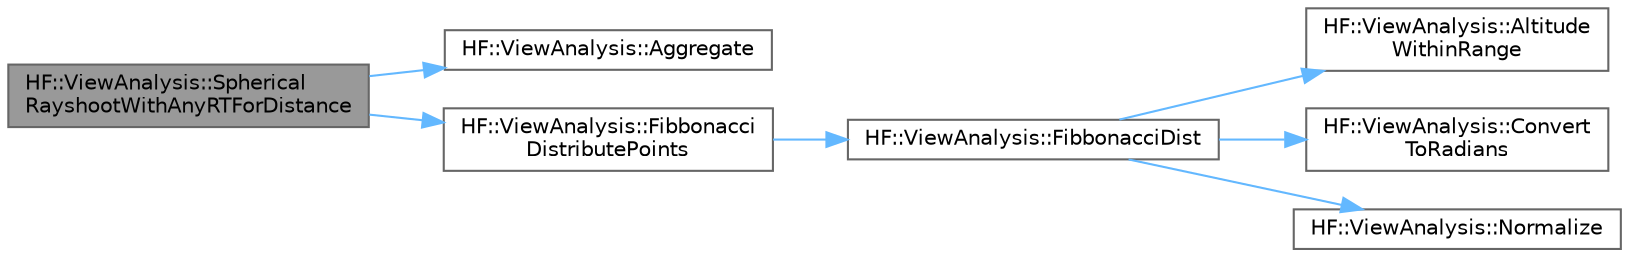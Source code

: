 digraph "HF::ViewAnalysis::SphericalRayshootWithAnyRTForDistance"
{
 // LATEX_PDF_SIZE
  bgcolor="transparent";
  edge [fontname=Helvetica,fontsize=10,labelfontname=Helvetica,labelfontsize=10];
  node [fontname=Helvetica,fontsize=10,shape=box,height=0.2,width=0.4];
  rankdir="LR";
  Node1 [label="HF::ViewAnalysis::Spherical\lRayshootWithAnyRTForDistance",height=0.2,width=0.4,color="gray40", fillcolor="grey60", style="filled", fontcolor="black",tooltip="Conduct view analysis and recieve a summarized set of results for each node."];
  Node1 -> Node2 [color="steelblue1",style="solid"];
  Node2 [label="HF::ViewAnalysis::Aggregate",height=0.2,width=0.4,color="grey40", fillcolor="white", style="filled",URL="$a00466.html#a38c197b654c753cb656ab60e88d65120",tooltip=" "];
  Node1 -> Node3 [color="steelblue1",style="solid"];
  Node3 [label="HF::ViewAnalysis::Fibbonacci\lDistributePoints",height=0.2,width=0.4,color="grey40", fillcolor="white", style="filled",URL="$a00459.html#ga6ca336e3887ef82d17b0713c2bf862df",tooltip="Evenly distribute a set of points around a sphere centered at the origin."];
  Node3 -> Node4 [color="steelblue1",style="solid"];
  Node4 [label="HF::ViewAnalysis::FibbonacciDist",height=0.2,width=0.4,color="grey40", fillcolor="white", style="filled",URL="$a00466.html#a5b45790c767b670bc00bf3fd2335159a",tooltip=" "];
  Node4 -> Node5 [color="steelblue1",style="solid"];
  Node5 [label="HF::ViewAnalysis::Altitude\lWithinRange",height=0.2,width=0.4,color="grey40", fillcolor="white", style="filled",URL="$a00466.html#a94327f2628a43ffe3dc4ab854e8aa20d",tooltip=" "];
  Node4 -> Node6 [color="steelblue1",style="solid"];
  Node6 [label="HF::ViewAnalysis::Convert\lToRadians",height=0.2,width=0.4,color="grey40", fillcolor="white", style="filled",URL="$a00466.html#a9dcf81751f63f5c7356a4f45159184bb",tooltip="Convert a number from degrees to radians."];
  Node4 -> Node7 [color="steelblue1",style="solid"];
  Node7 [label="HF::ViewAnalysis::Normalize",height=0.2,width=0.4,color="grey40", fillcolor="white", style="filled",URL="$a00466.html#a38ed3d26d2fcc4bde1790c53eda3945a",tooltip="Normalize a vector."];
}
